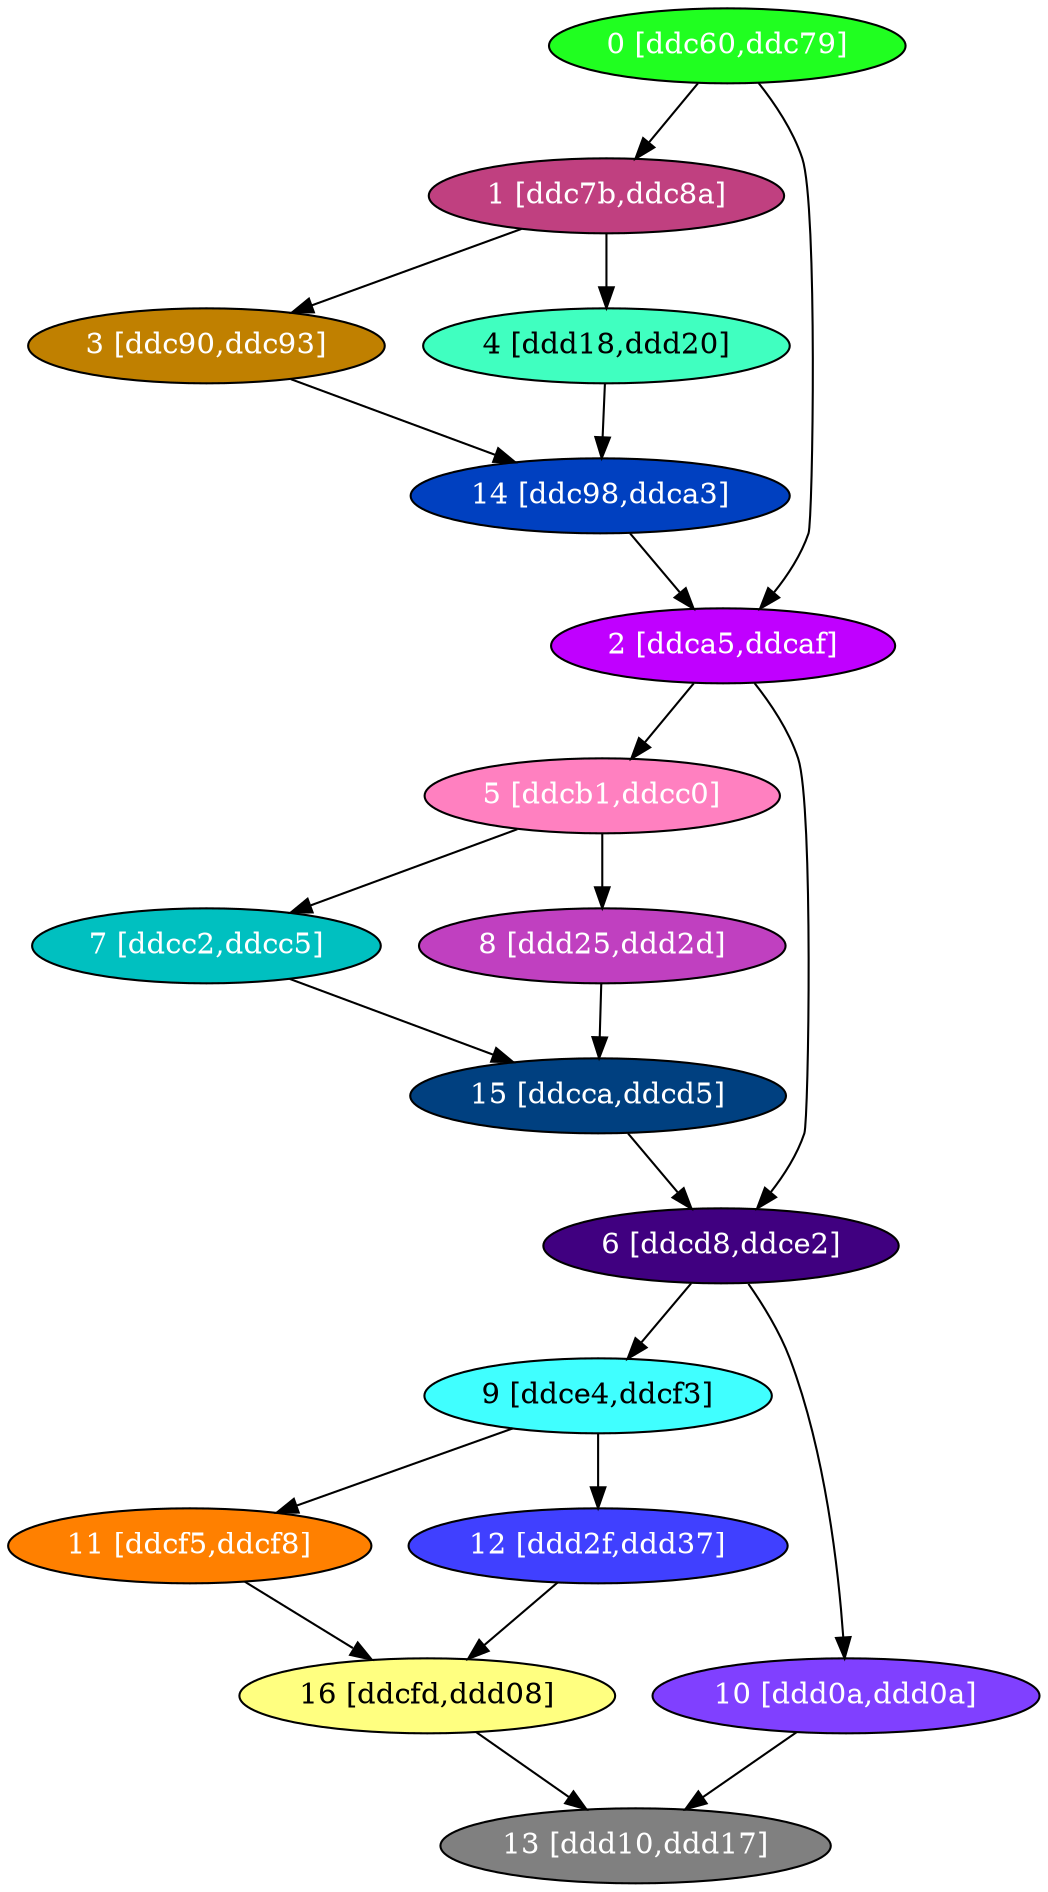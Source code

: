 diGraph libnss3{
	libnss3_0  [style=filled fillcolor="#20FF20" fontcolor="#ffffff" shape=oval label="0 [ddc60,ddc79]"]
	libnss3_1  [style=filled fillcolor="#C04080" fontcolor="#ffffff" shape=oval label="1 [ddc7b,ddc8a]"]
	libnss3_2  [style=filled fillcolor="#C000FF" fontcolor="#ffffff" shape=oval label="2 [ddca5,ddcaf]"]
	libnss3_3  [style=filled fillcolor="#C08000" fontcolor="#ffffff" shape=oval label="3 [ddc90,ddc93]"]
	libnss3_4  [style=filled fillcolor="#40FFC0" fontcolor="#000000" shape=oval label="4 [ddd18,ddd20]"]
	libnss3_5  [style=filled fillcolor="#FF80C0" fontcolor="#ffffff" shape=oval label="5 [ddcb1,ddcc0]"]
	libnss3_6  [style=filled fillcolor="#400080" fontcolor="#ffffff" shape=oval label="6 [ddcd8,ddce2]"]
	libnss3_7  [style=filled fillcolor="#00C0C0" fontcolor="#ffffff" shape=oval label="7 [ddcc2,ddcc5]"]
	libnss3_8  [style=filled fillcolor="#C040C0" fontcolor="#ffffff" shape=oval label="8 [ddd25,ddd2d]"]
	libnss3_9  [style=filled fillcolor="#40FFFF" fontcolor="#000000" shape=oval label="9 [ddce4,ddcf3]"]
	libnss3_a  [style=filled fillcolor="#8040FF" fontcolor="#ffffff" shape=oval label="10 [ddd0a,ddd0a]"]
	libnss3_b  [style=filled fillcolor="#FF8000" fontcolor="#ffffff" shape=oval label="11 [ddcf5,ddcf8]"]
	libnss3_c  [style=filled fillcolor="#4040FF" fontcolor="#ffffff" shape=oval label="12 [ddd2f,ddd37]"]
	libnss3_d  [style=filled fillcolor="#808080" fontcolor="#ffffff" shape=oval label="13 [ddd10,ddd17]"]
	libnss3_e  [style=filled fillcolor="#0040C0" fontcolor="#ffffff" shape=oval label="14 [ddc98,ddca3]"]
	libnss3_f  [style=filled fillcolor="#004080" fontcolor="#ffffff" shape=oval label="15 [ddcca,ddcd5]"]
	libnss3_10  [style=filled fillcolor="#FFFF80" fontcolor="#000000" shape=oval label="16 [ddcfd,ddd08]"]

	libnss3_0 -> libnss3_1
	libnss3_0 -> libnss3_2
	libnss3_1 -> libnss3_3
	libnss3_1 -> libnss3_4
	libnss3_2 -> libnss3_5
	libnss3_2 -> libnss3_6
	libnss3_3 -> libnss3_e
	libnss3_4 -> libnss3_e
	libnss3_5 -> libnss3_7
	libnss3_5 -> libnss3_8
	libnss3_6 -> libnss3_9
	libnss3_6 -> libnss3_a
	libnss3_7 -> libnss3_f
	libnss3_8 -> libnss3_f
	libnss3_9 -> libnss3_b
	libnss3_9 -> libnss3_c
	libnss3_a -> libnss3_d
	libnss3_b -> libnss3_10
	libnss3_c -> libnss3_10
	libnss3_e -> libnss3_2
	libnss3_f -> libnss3_6
	libnss3_10 -> libnss3_d
}